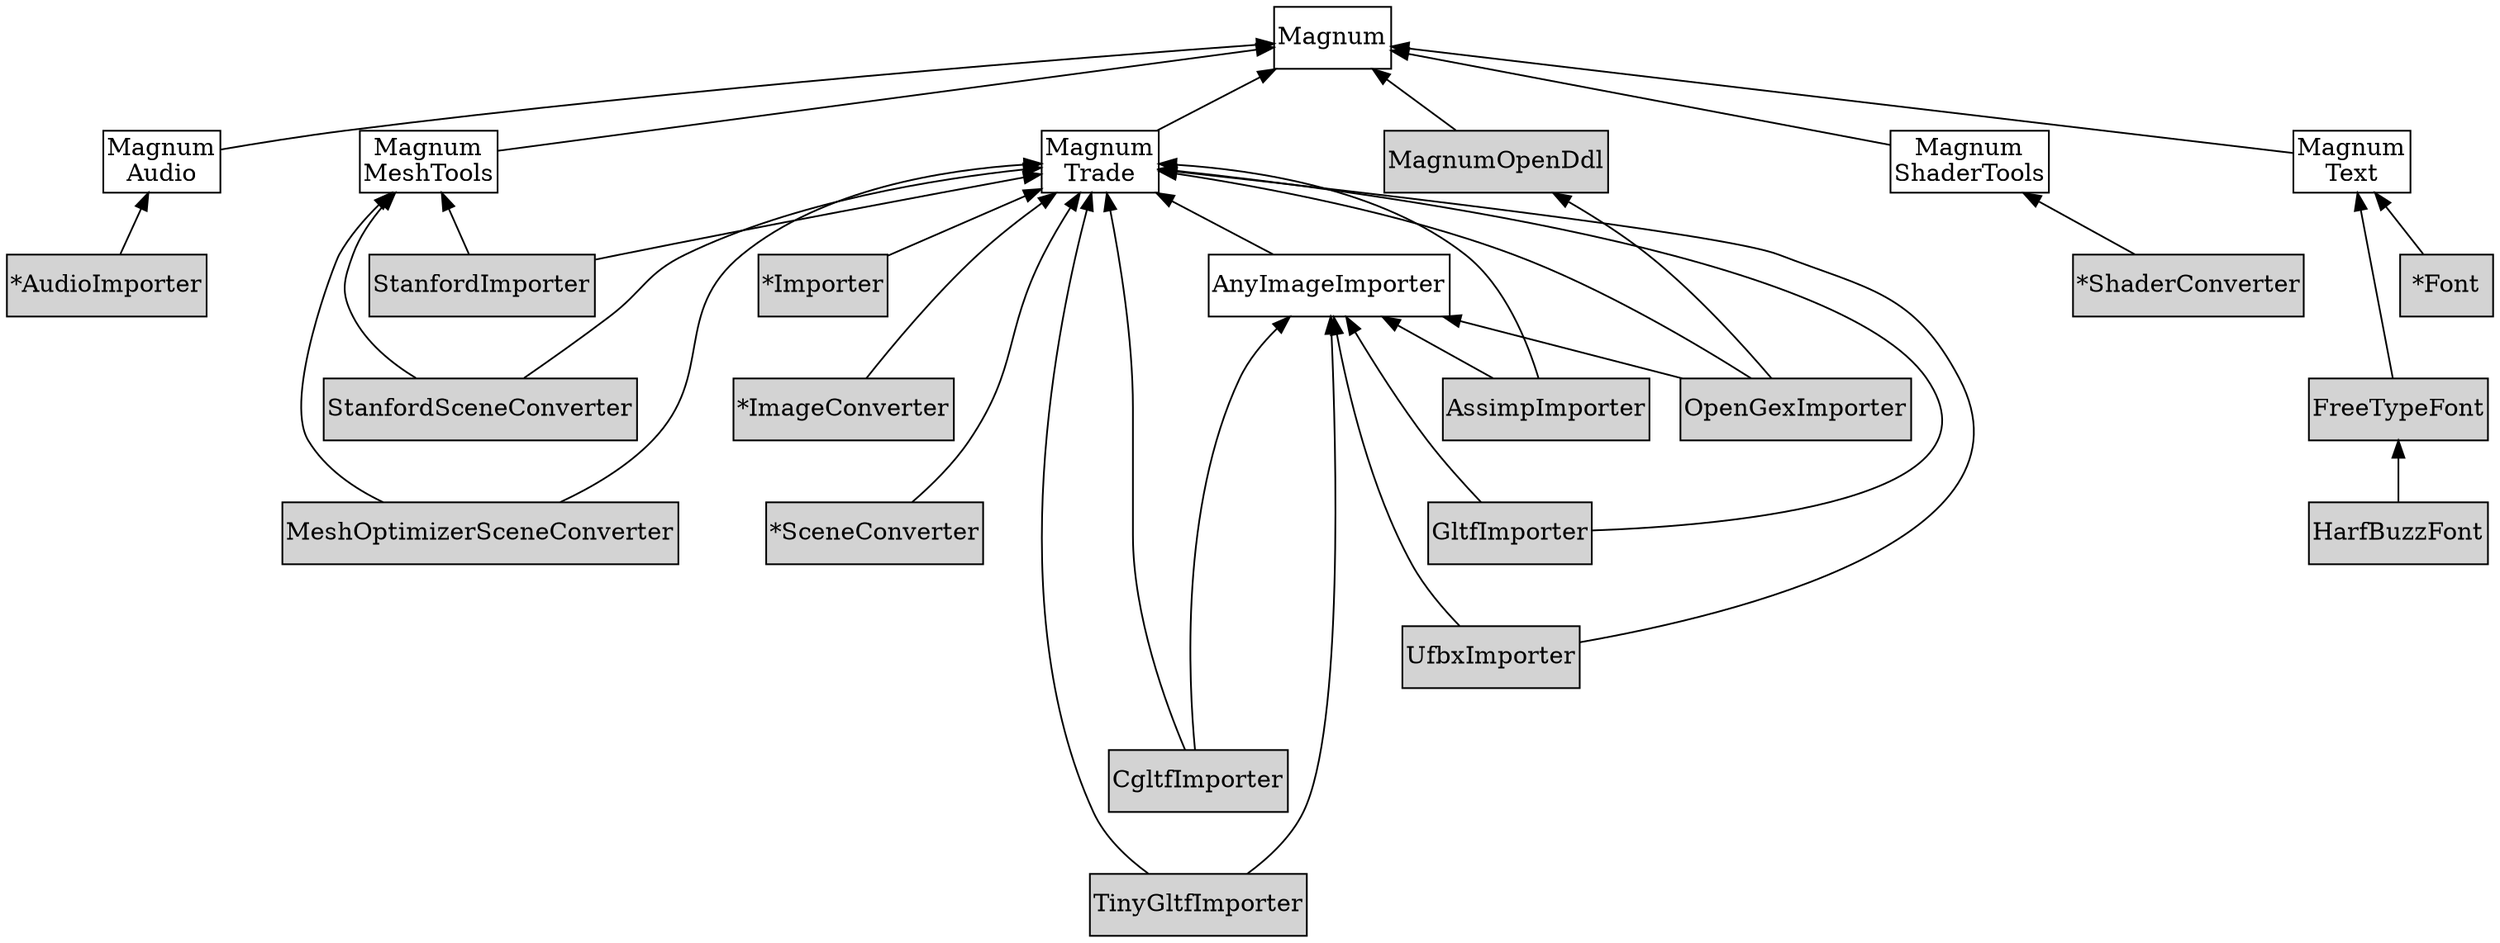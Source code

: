 /*
    This file is part of Magnum.

    Copyright © 2010, 2011, 2012, 2013, 2014, 2015, 2016, 2017, 2018, 2019,
                2020, 2021, 2022 Vladimír Vondruš <mosra@centrum.cz>

    Permission is hereby granted, free of charge, to any person obtaining a
    copy of this software and associated documentation files (the "Software"),
    to deal in the Software without restriction, including without limitation
    the rights to use, copy, modify, merge, publish, distribute, sublicense,
    and/or sell copies of the Software, and to permit persons to whom the
    Software is furnished to do so, subject to the following conditions:

    The above copyright notice and this permission notice shall be included
    in all copies or substantial portions of the Software.

    THE SOFTWARE IS PROVIDED "AS IS", WITHOUT WARRANTY OF ANY KIND, EXPRESS OR
    IMPLIED, INCLUDING BUT NOT LIMITED TO THE WARRANTIES OF MERCHANTABILITY,
    FITNESS FOR A PARTICULAR PURPOSE AND NONINFRINGEMENT. IN NO EVENT SHALL
    THE AUTHORS OR COPYRIGHT HOLDERS BE LIABLE FOR ANY CLAIM, DAMAGES OR OTHER
    LIABILITY, WHETHER IN AN ACTION OF CONTRACT, TORT OR OTHERWISE, ARISING
    FROM, OUT OF OR IN CONNECTION WITH THE SOFTWARE OR THE USE OR OTHER
    DEALINGS IN THE SOFTWARE.
*/

digraph "Magnum Plugins dependency order" {
    rankdir=BT
    ranksep=0.5
    node [style=filled shape=rect margin="0.03,0.03"]

    Magnum [style=solid class="m-info"]
    MagnumAudio [style=solid label="Magnum\nAudio" class="m-info"]
    MagnumMeshTools [style=solid label="Magnum\nMeshTools" class="m-info"]
    MagnumShaderTools [style=solid label="Magnum\nShaderTools" class="m-info"]
    MagnumText [style=solid label="Magnum\nText" class="m-info"]
    MagnumTrade [style=solid label="Magnum\nTrade" class="m-info"]

    {rank=same MagnumAudio MagnumMeshTools MagnumText MagnumTrade}

    AnyImageImporter [style=solid class="m-success"]

    MagnumOpenDdl [class="m-info"]

    AudioImporter [label="*AudioImporter" class="m-success"]
    ImageConverter [label="*ImageConverter" class="m-success"]
    SceneConverter [label="*SceneConverter" class="m-success"]
    ShaderConverter [label="*ShaderConverter" class="m-success"]
    Importer [label="*Importer" class="m-success"]
    Font [label="*Font" class="m-success"]

    AssimpImporter [class="m-success"]
    FreeTypeFont [class="m-success"]
    HarfBuzzFont [class="m-success"]
    OpenGexImporter [class="m-success"]
    GltfImporter [class="m-success"]
    CgltfImporter [class="m-dim"]
    TinyGltfImporter [class="m-dim"]
    UfbxImporter [class="m-success"]
    MeshOptimizerSceneConverter [class="m-success"]
    StanfordImporter [class="m-success"]
    StanfordSceneConverter [class="m-success"]

    MagnumAudio -> Magnum [class="m-info"]
    MagnumMeshTools -> Magnum [class="m-info"]
    MagnumShaderTools -> Magnum [class="m-info"]
    MagnumText -> Magnum [class="m-info"]
    MagnumTrade -> Magnum [class="m-info"]

    AnyImageImporter -> MagnumTrade [class="m-success"]

    MagnumOpenDdl -> Magnum

    AudioImporter -> MagnumAudio
    ImageConverter -> MagnumTrade
    SceneConverter -> MagnumTrade
    ShaderConverter -> MagnumShaderTools
    Importer -> MagnumTrade
    Font -> MagnumText

    AssimpImporter -> MagnumTrade
    AssimpImporter -> AnyImageImporter
    FreeTypeFont -> MagnumText
    HarfBuzzFont -> FreeTypeFont
    OpenGexImporter -> MagnumTrade
    OpenGexImporter -> AnyImageImporter
    OpenGexImporter -> MagnumOpenDdl
    GltfImporter -> MagnumTrade
    GltfImporter -> AnyImageImporter
    CgltfImporter -> MagnumTrade [class="m-dim"]
    CgltfImporter -> AnyImageImporter [class="m-dim"]
    TinyGltfImporter -> MagnumTrade [class="m-dim"]
    TinyGltfImporter -> AnyImageImporter [class="m-dim"]
    UfbxImporter -> MagnumTrade
    UfbxImporter -> AnyImageImporter

    StanfordImporter -> MagnumTrade
    StanfordImporter -> MagnumMeshTools
    MeshOptimizerSceneConverter -> MagnumTrade
    MeshOptimizerSceneConverter -> MagnumMeshTools
    StanfordSceneConverter -> MagnumTrade
    StanfordSceneConverter -> MagnumMeshTools

    /* To make the graph less wide */
    SceneConverter -> ImageConverter -> Importer [style="invis"]
    TinyGltfImporter -> CgltfImporter -> UfbxImporter -> GltfImporter -> AssimpImporter [style="invis"]
    FreeTypeFont -> Font [style="invis"]
    MeshOptimizerSceneConverter -> StanfordSceneConverter -> StanfordImporter [style="invis"]
}

